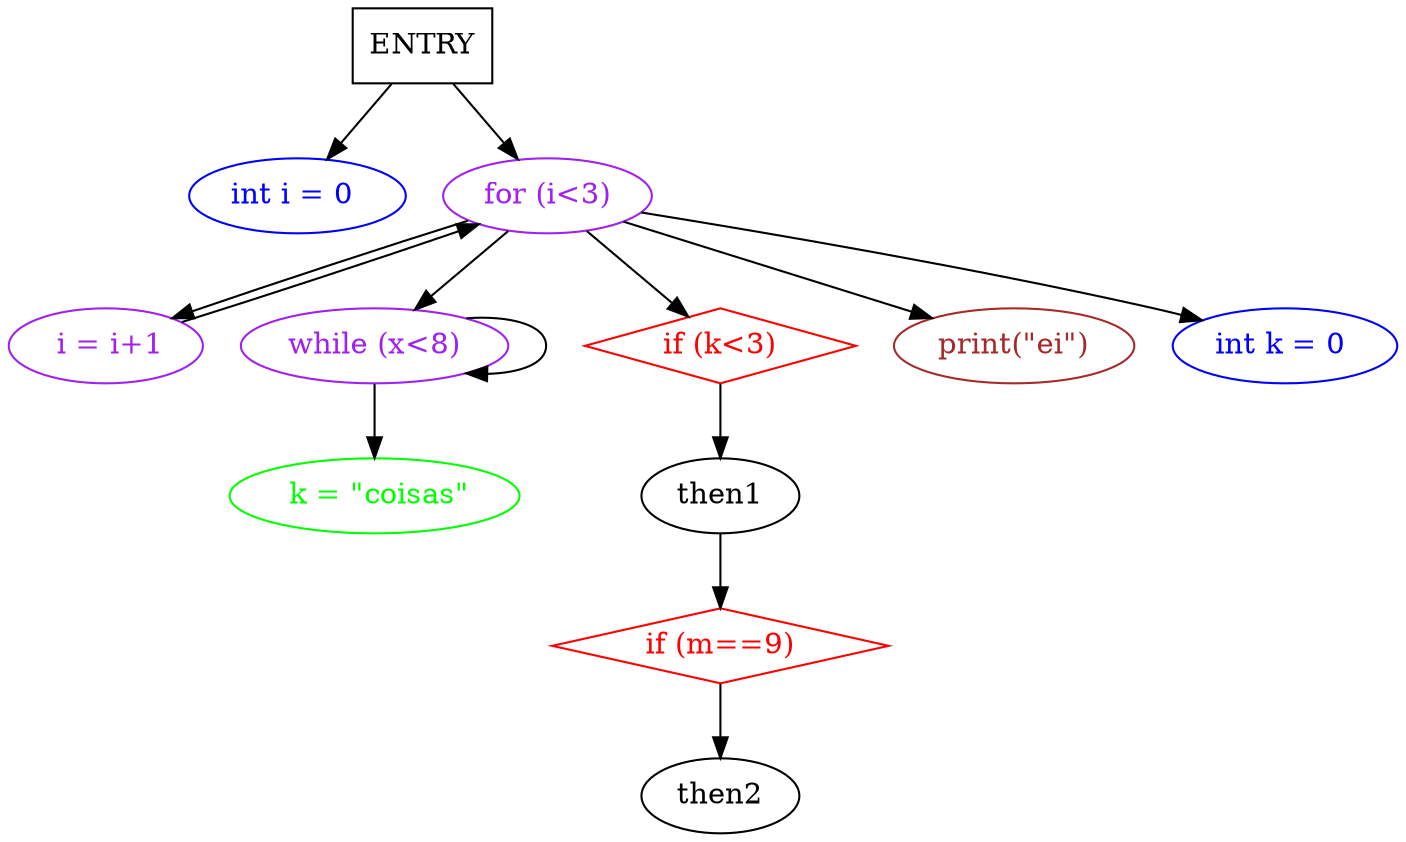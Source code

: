 digraph sdg {
	graph [rankdir=TB]
	ENTRY [shape=box]
	"int i = 0 " [color=blue fontcolor=blue]
	ENTRY -> "int i = 0 "
	"for (i<3)" [color=purple fontcolor=purple]
	ENTRY -> "for (i<3)"
	" i = i+1" [color=green fontcolor=green]
	"for (i<3)" -> " i = i+1"
	" i = i+1" [color=purple fontcolor=purple]
	" i = i+1" -> "for (i<3)"
	"while (x<8)" [color=purple fontcolor=purple]
	"while (x<8)" -> "while (x<8)"
	"for (i<3)" -> "while (x<8)"
	" k = \"coisas\"" [color=green fontcolor=green]
	"while (x<8)" -> " k = \"coisas\""
	"if (k<3)" [color=red fontcolor=red shape=diamond]
	"for (i<3)" -> "if (k<3)"
	"if (k<3)" -> then1
	"if (m==9)" [color=red fontcolor=red shape=diamond]
	then1 -> "if (m==9)"
	"if (m==9)" -> then2
	"print(\"ei\")" [color=brown fontcolor=brown]
	"for (i<3)" -> "print(\"ei\")"
	"int k = 0 " [color=blue fontcolor=blue]
	"for (i<3)" -> "int k = 0 "
}
